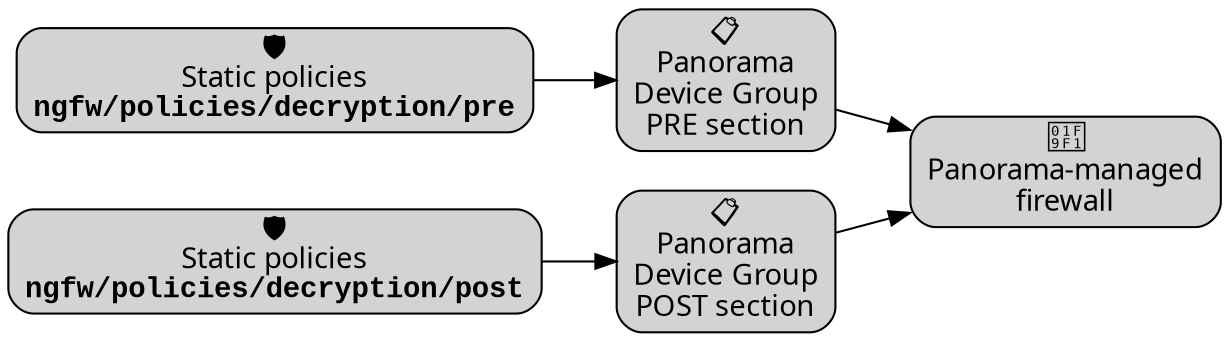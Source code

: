 digraph G {
    rankdir=LR;
    node [shape=Mrecord, fontname="Segoe UI Emoji", style=filled, fillcolor=lightgrey, fontsize=14];

    // Node definitions with custom tooltips
    static_policies_pre [label=<🛡️<BR/>Static policies<BR/><B><FONT FACE="Courier New">ngfw/policies/decryption/pre</FONT></B>>,
                     tooltip="Static decryption policy rules for the pre-rulebase section"];

    static_policies_post [label=<🛡️<BR/>Static policies<BR/><B><FONT FACE="Courier New">ngfw/policies/decryption/post</FONT></B>>,
                     tooltip="Static decryption policy rules for the post-rulebase section"];


    dg_pre [label="📋\nPanorama\nDevice Group\nPRE section",
            tooltip="Device Group PRE rulebase section in Panorama for policy deployment before local rules"];

    dg_post [label="📋\nPanorama\nDevice Group\nPOST section", 
             tooltip="Device Group POST rulebase section in Panorama for policy deployment after local rules"];

    firewall [label="🧱\nPanorama-managed\nfirewall",
              tooltip="Next-generation firewall managed centrally through Panorama"];

    // Diagram flows:
    static_policies_pre  -> dg_pre  -> firewall;
    static_policies_post -> dg_post -> firewall;

}

